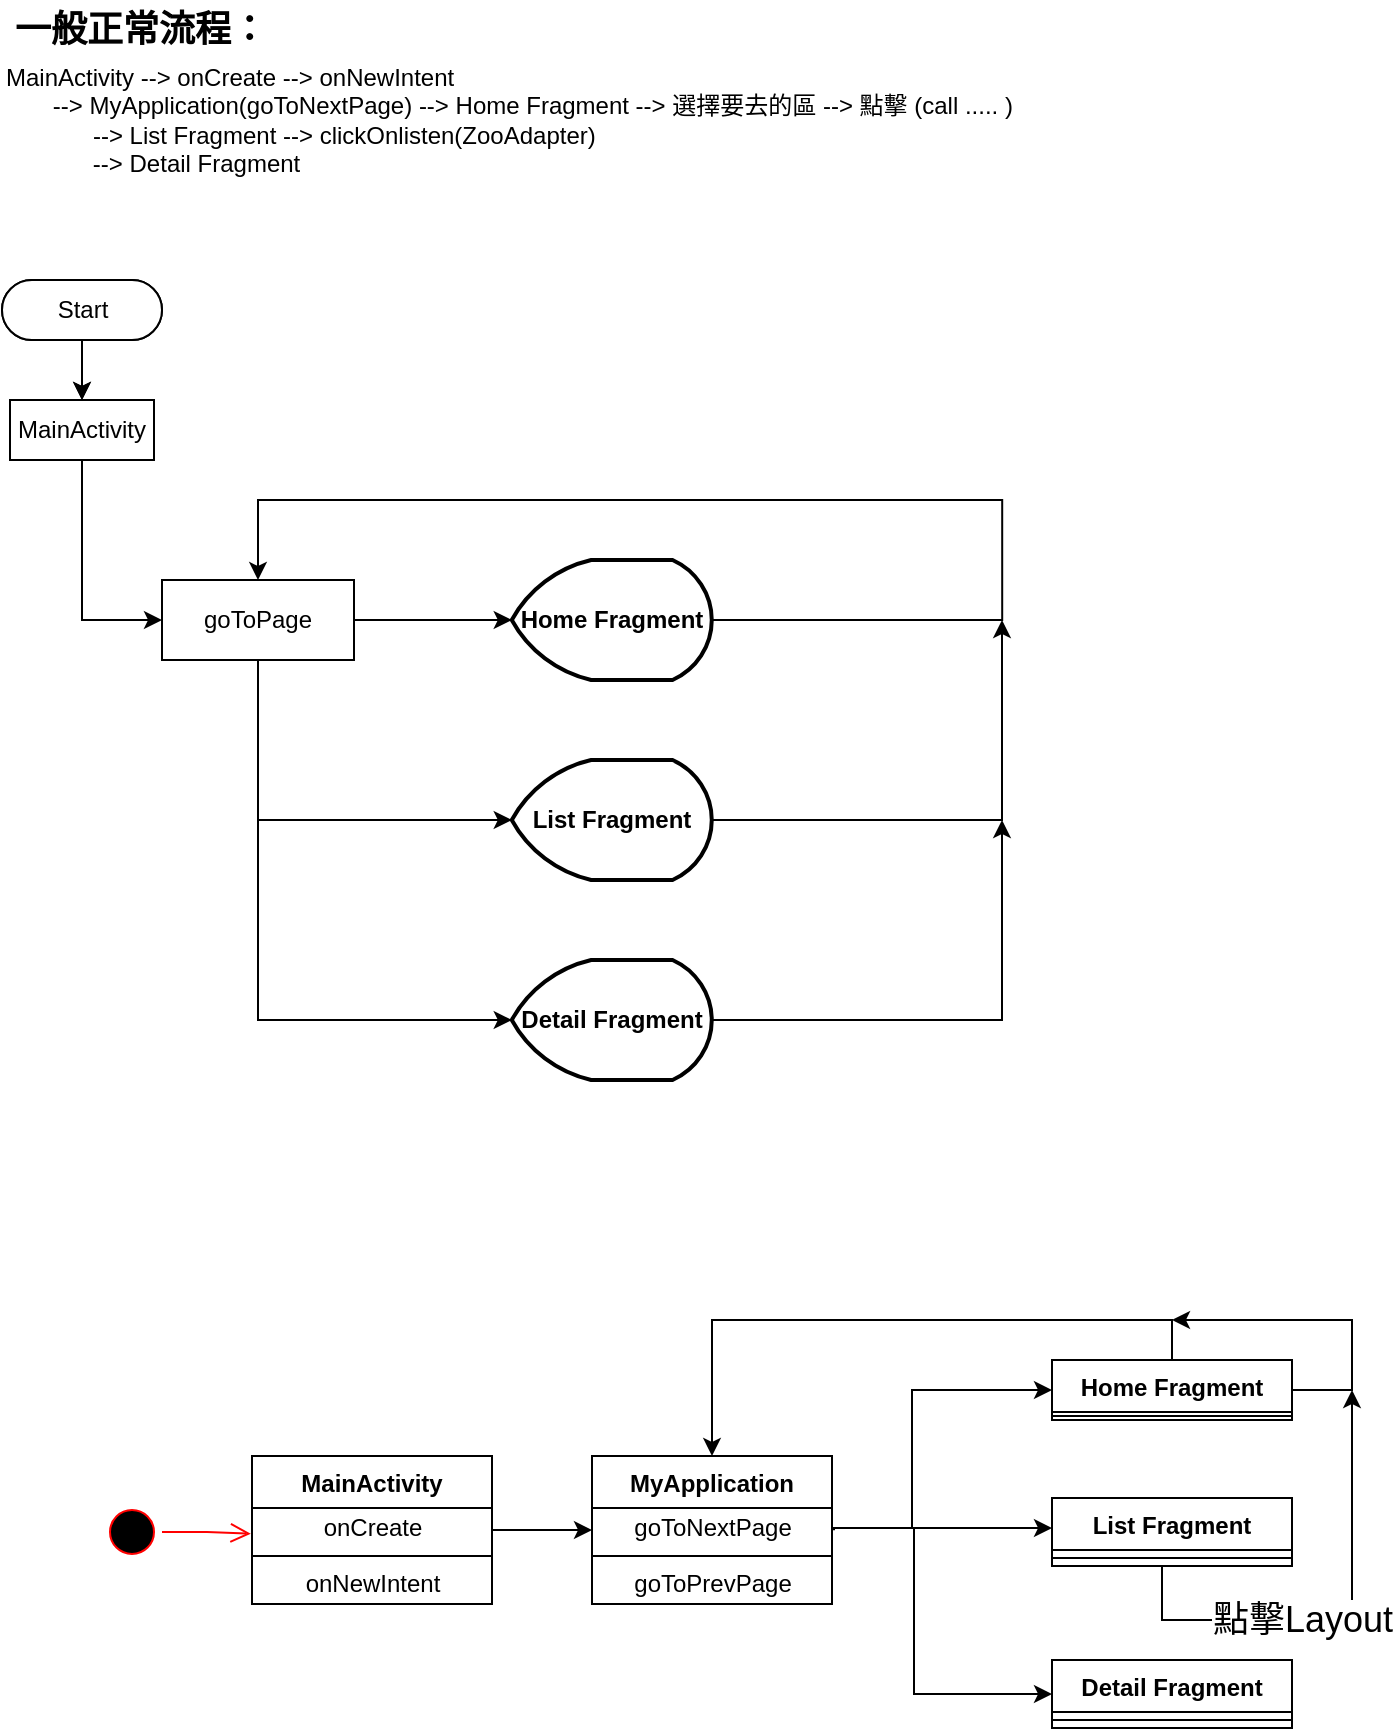 <mxfile version="17.4.2" type="github">
  <diagram id="0ICTotIIzp-utOfAbFgl" name="第1頁">
    <mxGraphModel dx="1483" dy="1950" grid="1" gridSize="10" guides="1" tooltips="1" connect="1" arrows="1" fold="1" page="1" pageScale="1" pageWidth="827" pageHeight="1169" math="0" shadow="0">
      <root>
        <mxCell id="0" />
        <mxCell id="1" parent="0" />
        <mxCell id="ltaAR5_XZMvsONfvJuMS-1" value="" style="edgeStyle=orthogonalEdgeStyle;rounded=0;orthogonalLoop=1;jettySize=auto;html=1;" edge="1" parent="1" source="ltaAR5_XZMvsONfvJuMS-2" target="ltaAR5_XZMvsONfvJuMS-3">
          <mxGeometry relative="1" as="geometry" />
        </mxCell>
        <mxCell id="ltaAR5_XZMvsONfvJuMS-2" value="Start" style="html=1;dashed=0;whitespace=wrap;shape=mxgraph.dfd.start" vertex="1" parent="1">
          <mxGeometry x="40" y="-1010" width="80" height="30" as="geometry" />
        </mxCell>
        <mxCell id="ltaAR5_XZMvsONfvJuMS-3" value="MainActivity" style="whiteSpace=wrap;html=1;dashed=0;" vertex="1" parent="1">
          <mxGeometry x="44" y="-950" width="72" height="30" as="geometry" />
        </mxCell>
        <mxCell id="ltaAR5_XZMvsONfvJuMS-4" value="" style="edgeStyle=orthogonalEdgeStyle;rounded=0;orthogonalLoop=1;jettySize=auto;html=1;" edge="1" parent="1" source="ltaAR5_XZMvsONfvJuMS-7" target="ltaAR5_XZMvsONfvJuMS-9">
          <mxGeometry relative="1" as="geometry">
            <mxPoint x="440" y="-840" as="targetPoint" />
            <Array as="points" />
          </mxGeometry>
        </mxCell>
        <mxCell id="ltaAR5_XZMvsONfvJuMS-5" style="edgeStyle=orthogonalEdgeStyle;rounded=0;orthogonalLoop=1;jettySize=auto;html=1;exitX=0.5;exitY=1;exitDx=0;exitDy=0;entryX=0;entryY=0.5;entryDx=0;entryDy=0;entryPerimeter=0;" edge="1" parent="1" source="ltaAR5_XZMvsONfvJuMS-7" target="ltaAR5_XZMvsONfvJuMS-11">
          <mxGeometry relative="1" as="geometry">
            <mxPoint x="230" y="-719.36" as="targetPoint" />
            <Array as="points">
              <mxPoint x="168" y="-740" />
            </Array>
          </mxGeometry>
        </mxCell>
        <mxCell id="ltaAR5_XZMvsONfvJuMS-6" style="edgeStyle=orthogonalEdgeStyle;rounded=0;orthogonalLoop=1;jettySize=auto;html=1;exitX=0.5;exitY=1;exitDx=0;exitDy=0;entryX=0;entryY=0.5;entryDx=0;entryDy=0;entryPerimeter=0;" edge="1" parent="1" source="ltaAR5_XZMvsONfvJuMS-7" target="ltaAR5_XZMvsONfvJuMS-13">
          <mxGeometry relative="1" as="geometry">
            <Array as="points">
              <mxPoint x="168" y="-640" />
            </Array>
          </mxGeometry>
        </mxCell>
        <mxCell id="ltaAR5_XZMvsONfvJuMS-7" value="&lt;span&gt;goToPage&lt;/span&gt;" style="whiteSpace=wrap;html=1;dashed=0;" vertex="1" parent="1">
          <mxGeometry x="120" y="-860" width="96" height="40" as="geometry" />
        </mxCell>
        <mxCell id="ltaAR5_XZMvsONfvJuMS-8" style="edgeStyle=orthogonalEdgeStyle;rounded=0;orthogonalLoop=1;jettySize=auto;html=1;exitX=1;exitY=0.5;exitDx=0;exitDy=0;exitPerimeter=0;entryX=0.5;entryY=0;entryDx=0;entryDy=0;" edge="1" parent="1" source="ltaAR5_XZMvsONfvJuMS-9" target="ltaAR5_XZMvsONfvJuMS-7">
          <mxGeometry relative="1" as="geometry">
            <mxPoint x="80" y="-900" as="targetPoint" />
            <Array as="points">
              <mxPoint x="540.12" y="-840" />
              <mxPoint x="540.12" y="-900" />
              <mxPoint x="168.12" y="-900" />
            </Array>
          </mxGeometry>
        </mxCell>
        <mxCell id="ltaAR5_XZMvsONfvJuMS-9" value="&lt;span style=&quot;font-weight: 700&quot;&gt;Home Fragment&lt;/span&gt;" style="strokeWidth=2;html=1;shape=mxgraph.flowchart.display;whiteSpace=wrap;" vertex="1" parent="1">
          <mxGeometry x="294.88" y="-870" width="100" height="60" as="geometry" />
        </mxCell>
        <mxCell id="ltaAR5_XZMvsONfvJuMS-10" value="" style="edgeStyle=orthogonalEdgeStyle;rounded=0;orthogonalLoop=1;jettySize=auto;html=1;" edge="1" parent="1" source="ltaAR5_XZMvsONfvJuMS-11">
          <mxGeometry relative="1" as="geometry">
            <mxPoint x="540.0" y="-840" as="targetPoint" />
            <Array as="points">
              <mxPoint x="540" y="-740" />
            </Array>
          </mxGeometry>
        </mxCell>
        <mxCell id="ltaAR5_XZMvsONfvJuMS-11" value="&lt;span style=&quot;font-weight: 700&quot;&gt;List Fragment&lt;/span&gt;" style="strokeWidth=2;html=1;shape=mxgraph.flowchart.display;whiteSpace=wrap;" vertex="1" parent="1">
          <mxGeometry x="294.88" y="-770" width="100" height="60" as="geometry" />
        </mxCell>
        <mxCell id="ltaAR5_XZMvsONfvJuMS-12" style="edgeStyle=orthogonalEdgeStyle;rounded=0;orthogonalLoop=1;jettySize=auto;html=1;exitX=1;exitY=0.5;exitDx=0;exitDy=0;exitPerimeter=0;" edge="1" parent="1" source="ltaAR5_XZMvsONfvJuMS-13">
          <mxGeometry relative="1" as="geometry">
            <mxPoint x="540.0" y="-740" as="targetPoint" />
            <Array as="points">
              <mxPoint x="540" y="-640" />
              <mxPoint x="540" y="-720" />
            </Array>
          </mxGeometry>
        </mxCell>
        <mxCell id="ltaAR5_XZMvsONfvJuMS-13" value="&lt;span style=&quot;font-weight: 700&quot;&gt;Detail Fragment&lt;/span&gt;" style="strokeWidth=2;html=1;shape=mxgraph.flowchart.display;whiteSpace=wrap;" vertex="1" parent="1">
          <mxGeometry x="294.88" y="-670" width="100" height="60" as="geometry" />
        </mxCell>
        <mxCell id="ltaAR5_XZMvsONfvJuMS-14" style="edgeStyle=orthogonalEdgeStyle;rounded=0;orthogonalLoop=1;jettySize=auto;html=1;entryX=0;entryY=0.5;entryDx=0;entryDy=0;exitX=0.5;exitY=1;exitDx=0;exitDy=0;" edge="1" parent="1" source="ltaAR5_XZMvsONfvJuMS-3" target="ltaAR5_XZMvsONfvJuMS-7">
          <mxGeometry relative="1" as="geometry">
            <mxPoint x="140" y="-840" as="sourcePoint" />
            <Array as="points">
              <mxPoint x="80" y="-840" />
            </Array>
          </mxGeometry>
        </mxCell>
        <mxCell id="ltaAR5_XZMvsONfvJuMS-15" value="一般正常流程：" style="text;html=1;align=center;verticalAlign=middle;resizable=0;points=[];autosize=1;strokeColor=none;fillColor=none;fontStyle=1;fontSize=18;" vertex="1" parent="1">
          <mxGeometry x="39" y="-1150" width="140" height="30" as="geometry" />
        </mxCell>
        <mxCell id="ltaAR5_XZMvsONfvJuMS-16" value="" style="edgeStyle=orthogonalEdgeStyle;rounded=0;orthogonalLoop=1;jettySize=auto;html=1;" edge="1" parent="1" source="ltaAR5_XZMvsONfvJuMS-17" target="ltaAR5_XZMvsONfvJuMS-41">
          <mxGeometry relative="1" as="geometry" />
        </mxCell>
        <mxCell id="ltaAR5_XZMvsONfvJuMS-17" value="Start" style="html=1;dashed=0;whitespace=wrap;shape=mxgraph.dfd.start" vertex="1" parent="1">
          <mxGeometry x="40" y="-1010" width="80" height="30" as="geometry" />
        </mxCell>
        <mxCell id="ltaAR5_XZMvsONfvJuMS-18" value="" style="edgeStyle=orthogonalEdgeStyle;rounded=0;orthogonalLoop=1;jettySize=auto;html=1;" edge="1" parent="1" source="ltaAR5_XZMvsONfvJuMS-19" target="ltaAR5_XZMvsONfvJuMS-23">
          <mxGeometry relative="1" as="geometry" />
        </mxCell>
        <mxCell id="ltaAR5_XZMvsONfvJuMS-19" value="MainActivity" style="swimlane;fontStyle=1;align=center;verticalAlign=top;childLayout=stackLayout;horizontal=1;startSize=26;horizontalStack=0;resizeParent=1;resizeParentMax=0;resizeLast=0;collapsible=1;marginBottom=0;" vertex="1" parent="1">
          <mxGeometry x="165" y="-422" width="120" height="74" as="geometry">
            <mxRectangle x="165" y="-462" width="100" height="26" as="alternateBounds" />
          </mxGeometry>
        </mxCell>
        <mxCell id="ltaAR5_XZMvsONfvJuMS-20" value="onCreate" style="text;html=1;align=center;verticalAlign=middle;resizable=0;points=[];autosize=1;strokeColor=none;fillColor=none;" vertex="1" parent="ltaAR5_XZMvsONfvJuMS-19">
          <mxGeometry y="26" width="120" height="20" as="geometry" />
        </mxCell>
        <mxCell id="ltaAR5_XZMvsONfvJuMS-21" value="" style="line;strokeWidth=1;fillColor=none;align=left;verticalAlign=middle;spacingTop=-1;spacingLeft=3;spacingRight=3;rotatable=0;labelPosition=right;points=[];portConstraint=eastwest;" vertex="1" parent="ltaAR5_XZMvsONfvJuMS-19">
          <mxGeometry y="46" width="120" height="8" as="geometry" />
        </mxCell>
        <mxCell id="ltaAR5_XZMvsONfvJuMS-22" value="onNewIntent" style="text;html=1;align=center;verticalAlign=middle;resizable=0;points=[];autosize=1;strokeColor=none;fillColor=none;" vertex="1" parent="ltaAR5_XZMvsONfvJuMS-19">
          <mxGeometry y="54" width="120" height="20" as="geometry" />
        </mxCell>
        <mxCell id="ltaAR5_XZMvsONfvJuMS-23" value="MyApplication" style="swimlane;fontStyle=1;align=center;verticalAlign=top;childLayout=stackLayout;horizontal=1;startSize=26;horizontalStack=0;resizeParent=1;resizeParentMax=0;resizeLast=0;collapsible=1;marginBottom=0;" vertex="1" parent="1">
          <mxGeometry x="335" y="-422" width="120" height="74" as="geometry">
            <mxRectangle x="335" y="-462" width="110" height="26" as="alternateBounds" />
          </mxGeometry>
        </mxCell>
        <mxCell id="ltaAR5_XZMvsONfvJuMS-24" value="goToNextPage" style="text;html=1;align=center;verticalAlign=middle;resizable=0;points=[];autosize=1;strokeColor=none;fillColor=none;" vertex="1" parent="ltaAR5_XZMvsONfvJuMS-23">
          <mxGeometry y="26" width="120" height="20" as="geometry" />
        </mxCell>
        <mxCell id="ltaAR5_XZMvsONfvJuMS-25" value="" style="line;strokeWidth=1;fillColor=none;align=left;verticalAlign=middle;spacingTop=-1;spacingLeft=3;spacingRight=3;rotatable=0;labelPosition=right;points=[];portConstraint=eastwest;" vertex="1" parent="ltaAR5_XZMvsONfvJuMS-23">
          <mxGeometry y="46" width="120" height="8" as="geometry" />
        </mxCell>
        <mxCell id="ltaAR5_XZMvsONfvJuMS-26" value="goToPrevPage" style="text;html=1;align=center;verticalAlign=middle;resizable=0;points=[];autosize=1;strokeColor=none;fillColor=none;" vertex="1" parent="ltaAR5_XZMvsONfvJuMS-23">
          <mxGeometry y="54" width="120" height="20" as="geometry" />
        </mxCell>
        <mxCell id="ltaAR5_XZMvsONfvJuMS-27" style="edgeStyle=orthogonalEdgeStyle;rounded=0;orthogonalLoop=1;jettySize=auto;html=1;" edge="1" parent="1" source="ltaAR5_XZMvsONfvJuMS-24">
          <mxGeometry relative="1" as="geometry">
            <mxPoint x="565" y="-386" as="targetPoint" />
          </mxGeometry>
        </mxCell>
        <mxCell id="ltaAR5_XZMvsONfvJuMS-28" style="edgeStyle=orthogonalEdgeStyle;rounded=0;orthogonalLoop=1;jettySize=auto;html=1;exitX=0.5;exitY=0;exitDx=0;exitDy=0;" edge="1" parent="1" source="ltaAR5_XZMvsONfvJuMS-29" target="ltaAR5_XZMvsONfvJuMS-23">
          <mxGeometry relative="1" as="geometry" />
        </mxCell>
        <mxCell id="ltaAR5_XZMvsONfvJuMS-29" value="Home Fragment" style="swimlane;fontStyle=1;align=center;verticalAlign=top;childLayout=stackLayout;horizontal=1;startSize=26;horizontalStack=0;resizeParent=1;resizeParentMax=0;resizeLast=0;collapsible=1;marginBottom=0;" vertex="1" parent="1">
          <mxGeometry x="565" y="-470" width="120" height="30" as="geometry">
            <mxRectangle x="565" y="-510" width="120" height="26" as="alternateBounds" />
          </mxGeometry>
        </mxCell>
        <mxCell id="ltaAR5_XZMvsONfvJuMS-30" value="" style="line;strokeWidth=1;fillColor=none;align=left;verticalAlign=middle;spacingTop=-1;spacingLeft=3;spacingRight=3;rotatable=0;labelPosition=right;points=[];portConstraint=eastwest;" vertex="1" parent="ltaAR5_XZMvsONfvJuMS-29">
          <mxGeometry y="26" width="120" height="4" as="geometry" />
        </mxCell>
        <mxCell id="ltaAR5_XZMvsONfvJuMS-31" value="" style="edgeStyle=orthogonalEdgeStyle;rounded=0;orthogonalLoop=1;jettySize=auto;html=1;fontSize=18;" edge="1" parent="1" source="ltaAR5_XZMvsONfvJuMS-33">
          <mxGeometry relative="1" as="geometry">
            <mxPoint x="715" y="-455" as="targetPoint" />
            <Array as="points">
              <mxPoint x="620" y="-340" />
              <mxPoint x="715" y="-340" />
              <mxPoint x="715" y="-450" />
            </Array>
          </mxGeometry>
        </mxCell>
        <mxCell id="ltaAR5_XZMvsONfvJuMS-32" value="點擊Layout" style="edgeLabel;html=1;align=center;verticalAlign=middle;resizable=0;points=[];fontSize=18;" vertex="1" connectable="0" parent="ltaAR5_XZMvsONfvJuMS-31">
          <mxGeometry x="-0.182" relative="1" as="geometry">
            <mxPoint as="offset" />
          </mxGeometry>
        </mxCell>
        <mxCell id="ltaAR5_XZMvsONfvJuMS-33" value="List Fragment" style="swimlane;fontStyle=1;align=center;verticalAlign=top;childLayout=stackLayout;horizontal=1;startSize=26;horizontalStack=0;resizeParent=1;resizeParentMax=0;resizeLast=0;collapsible=1;marginBottom=0;" vertex="1" parent="1">
          <mxGeometry x="565" y="-401" width="120" height="34" as="geometry">
            <mxRectangle x="565" y="-441" width="110" height="26" as="alternateBounds" />
          </mxGeometry>
        </mxCell>
        <mxCell id="ltaAR5_XZMvsONfvJuMS-34" value="" style="line;strokeWidth=1;fillColor=none;align=left;verticalAlign=middle;spacingTop=-1;spacingLeft=3;spacingRight=3;rotatable=0;labelPosition=right;points=[];portConstraint=eastwest;" vertex="1" parent="ltaAR5_XZMvsONfvJuMS-33">
          <mxGeometry y="26" width="120" height="8" as="geometry" />
        </mxCell>
        <mxCell id="ltaAR5_XZMvsONfvJuMS-35" value="Detail Fragment" style="swimlane;fontStyle=1;align=center;verticalAlign=top;childLayout=stackLayout;horizontal=1;startSize=26;horizontalStack=0;resizeParent=1;resizeParentMax=0;resizeLast=0;collapsible=1;marginBottom=0;" vertex="1" parent="1">
          <mxGeometry x="565" y="-320" width="120" height="34" as="geometry">
            <mxRectangle x="565" y="-370" width="120" height="26" as="alternateBounds" />
          </mxGeometry>
        </mxCell>
        <mxCell id="ltaAR5_XZMvsONfvJuMS-36" value="" style="line;strokeWidth=1;fillColor=none;align=left;verticalAlign=middle;spacingTop=-1;spacingLeft=3;spacingRight=3;rotatable=0;labelPosition=right;points=[];portConstraint=eastwest;" vertex="1" parent="ltaAR5_XZMvsONfvJuMS-35">
          <mxGeometry y="26" width="120" height="8" as="geometry" />
        </mxCell>
        <mxCell id="ltaAR5_XZMvsONfvJuMS-37" value="" style="endArrow=none;html=1;rounded=0;endFill=0;exitX=0;exitY=0.5;exitDx=0;exitDy=0;startArrow=classic;startFill=1;entryX=1.004;entryY=0.5;entryDx=0;entryDy=0;entryPerimeter=0;" edge="1" parent="1" source="ltaAR5_XZMvsONfvJuMS-29" target="ltaAR5_XZMvsONfvJuMS-24">
          <mxGeometry relative="1" as="geometry">
            <mxPoint x="485" y="-460" as="sourcePoint" />
            <mxPoint x="495" y="-380" as="targetPoint" />
            <Array as="points">
              <mxPoint x="495" y="-455" />
              <mxPoint x="495" y="-386" />
            </Array>
          </mxGeometry>
        </mxCell>
        <mxCell id="ltaAR5_XZMvsONfvJuMS-38" value="" style="endArrow=none;html=1;rounded=0;endFill=0;entryX=1;entryY=0.5;entryDx=0;entryDy=0;startArrow=classic;startFill=1;" edge="1" parent="1" target="ltaAR5_XZMvsONfvJuMS-29">
          <mxGeometry relative="1" as="geometry">
            <mxPoint x="625" y="-490" as="sourcePoint" />
            <mxPoint x="785" y="-458" as="targetPoint" />
            <Array as="points">
              <mxPoint x="715" y="-490" />
              <mxPoint x="715" y="-455" />
            </Array>
          </mxGeometry>
        </mxCell>
        <mxCell id="ltaAR5_XZMvsONfvJuMS-39" value="" style="ellipse;html=1;shape=startState;fillColor=#000000;strokeColor=#ff0000;" vertex="1" parent="1">
          <mxGeometry x="90" y="-399" width="30" height="30" as="geometry" />
        </mxCell>
        <mxCell id="ltaAR5_XZMvsONfvJuMS-40" value="" style="edgeStyle=orthogonalEdgeStyle;html=1;verticalAlign=bottom;endArrow=open;endSize=8;strokeColor=#ff0000;rounded=0;entryX=-0.005;entryY=0.641;entryDx=0;entryDy=0;entryPerimeter=0;" edge="1" parent="1" source="ltaAR5_XZMvsONfvJuMS-39" target="ltaAR5_XZMvsONfvJuMS-20">
          <mxGeometry relative="1" as="geometry">
            <mxPoint x="165.0" y="-384" as="targetPoint" />
          </mxGeometry>
        </mxCell>
        <mxCell id="ltaAR5_XZMvsONfvJuMS-41" value="MainActivity" style="whiteSpace=wrap;html=1;dashed=0;" vertex="1" parent="1">
          <mxGeometry x="44" y="-950" width="72" height="30" as="geometry" />
        </mxCell>
        <mxCell id="ltaAR5_XZMvsONfvJuMS-42" value="MainActivity --&amp;gt; onCreate --&amp;gt; onNewIntent&lt;br&gt;&lt;span style=&quot;white-space: pre&quot;&gt;	&lt;/span&gt;&lt;span style=&quot;white-space: pre&quot;&gt;	&lt;/span&gt;&amp;nbsp; &amp;nbsp; &amp;nbsp;--&amp;gt; MyApplication(goToNextPage) --&amp;gt; Home Fragment --&amp;gt; 選擇要去的區 --&amp;gt; 點擊 (call ..... )&lt;br&gt;&lt;div&gt;&lt;span style=&quot;white-space: pre&quot;&gt;	&lt;/span&gt;&lt;span style=&quot;white-space: pre&quot;&gt;	&lt;/span&gt;&lt;span style=&quot;white-space: pre&quot;&gt;	&lt;/span&gt;&lt;span style=&quot;white-space: pre&quot;&gt;	&lt;/span&gt;&lt;span style=&quot;white-space: pre&quot;&gt;	&lt;/span&gt;&lt;span style=&quot;white-space: pre&quot;&gt;	&lt;span style=&quot;white-space: pre&quot;&gt;	&lt;/span&gt;&lt;span style=&quot;white-space: pre&quot;&gt;	&lt;/span&gt;&lt;span style=&quot;white-space: pre&quot;&gt;	&lt;/span&gt; &lt;/span&gt;&amp;nbsp;&lt;span style=&quot;white-space: pre&quot;&gt;&amp;nbsp; &lt;/span&gt;&lt;span&gt;--&amp;gt; List Fragment --&amp;gt; clickOnlisten(ZooAdapter)&lt;/span&gt;&lt;/div&gt;&lt;div&gt;&lt;span&gt;&lt;span style=&quot;white-space: pre&quot;&gt;	&lt;/span&gt;&lt;span style=&quot;white-space: pre&quot;&gt;	&lt;/span&gt;&lt;span style=&quot;white-space: pre&quot;&gt;	&lt;/span&gt;&lt;span style=&quot;white-space: pre&quot;&gt;	&lt;/span&gt;&lt;span style=&quot;white-space: pre&quot;&gt;	&lt;/span&gt;&lt;span style=&quot;white-space: pre&quot;&gt;	&lt;/span&gt;&lt;span style=&quot;white-space: pre&quot;&gt;	&lt;/span&gt;&lt;span style=&quot;white-space: pre&quot;&gt;	&lt;/span&gt;&lt;span style=&quot;white-space: pre&quot;&gt;	&lt;/span&gt;&amp;nbsp; &amp;nbsp;&amp;nbsp;--&amp;gt; Detail Fragment&amp;nbsp;&lt;/span&gt;&lt;/div&gt;" style="text;html=1;align=left;verticalAlign=middle;resizable=0;points=[];autosize=1;strokeColor=none;fillColor=none;" vertex="1" parent="1">
          <mxGeometry x="40" y="-1120" width="570" height="60" as="geometry" />
        </mxCell>
        <mxCell id="ltaAR5_XZMvsONfvJuMS-43" style="edgeStyle=orthogonalEdgeStyle;rounded=0;orthogonalLoop=1;jettySize=auto;html=1;exitX=0.995;exitY=0.557;exitDx=0;exitDy=0;exitPerimeter=0;entryX=0;entryY=0.5;entryDx=0;entryDy=0;" edge="1" parent="1" target="ltaAR5_XZMvsONfvJuMS-35">
          <mxGeometry relative="1" as="geometry">
            <mxPoint x="456" y="-384.86" as="sourcePoint" />
            <mxPoint x="550" y="-330" as="targetPoint" />
            <Array as="points">
              <mxPoint x="456" y="-386" />
              <mxPoint x="496" y="-386" />
              <mxPoint x="496" y="-303" />
            </Array>
          </mxGeometry>
        </mxCell>
      </root>
    </mxGraphModel>
  </diagram>
</mxfile>
